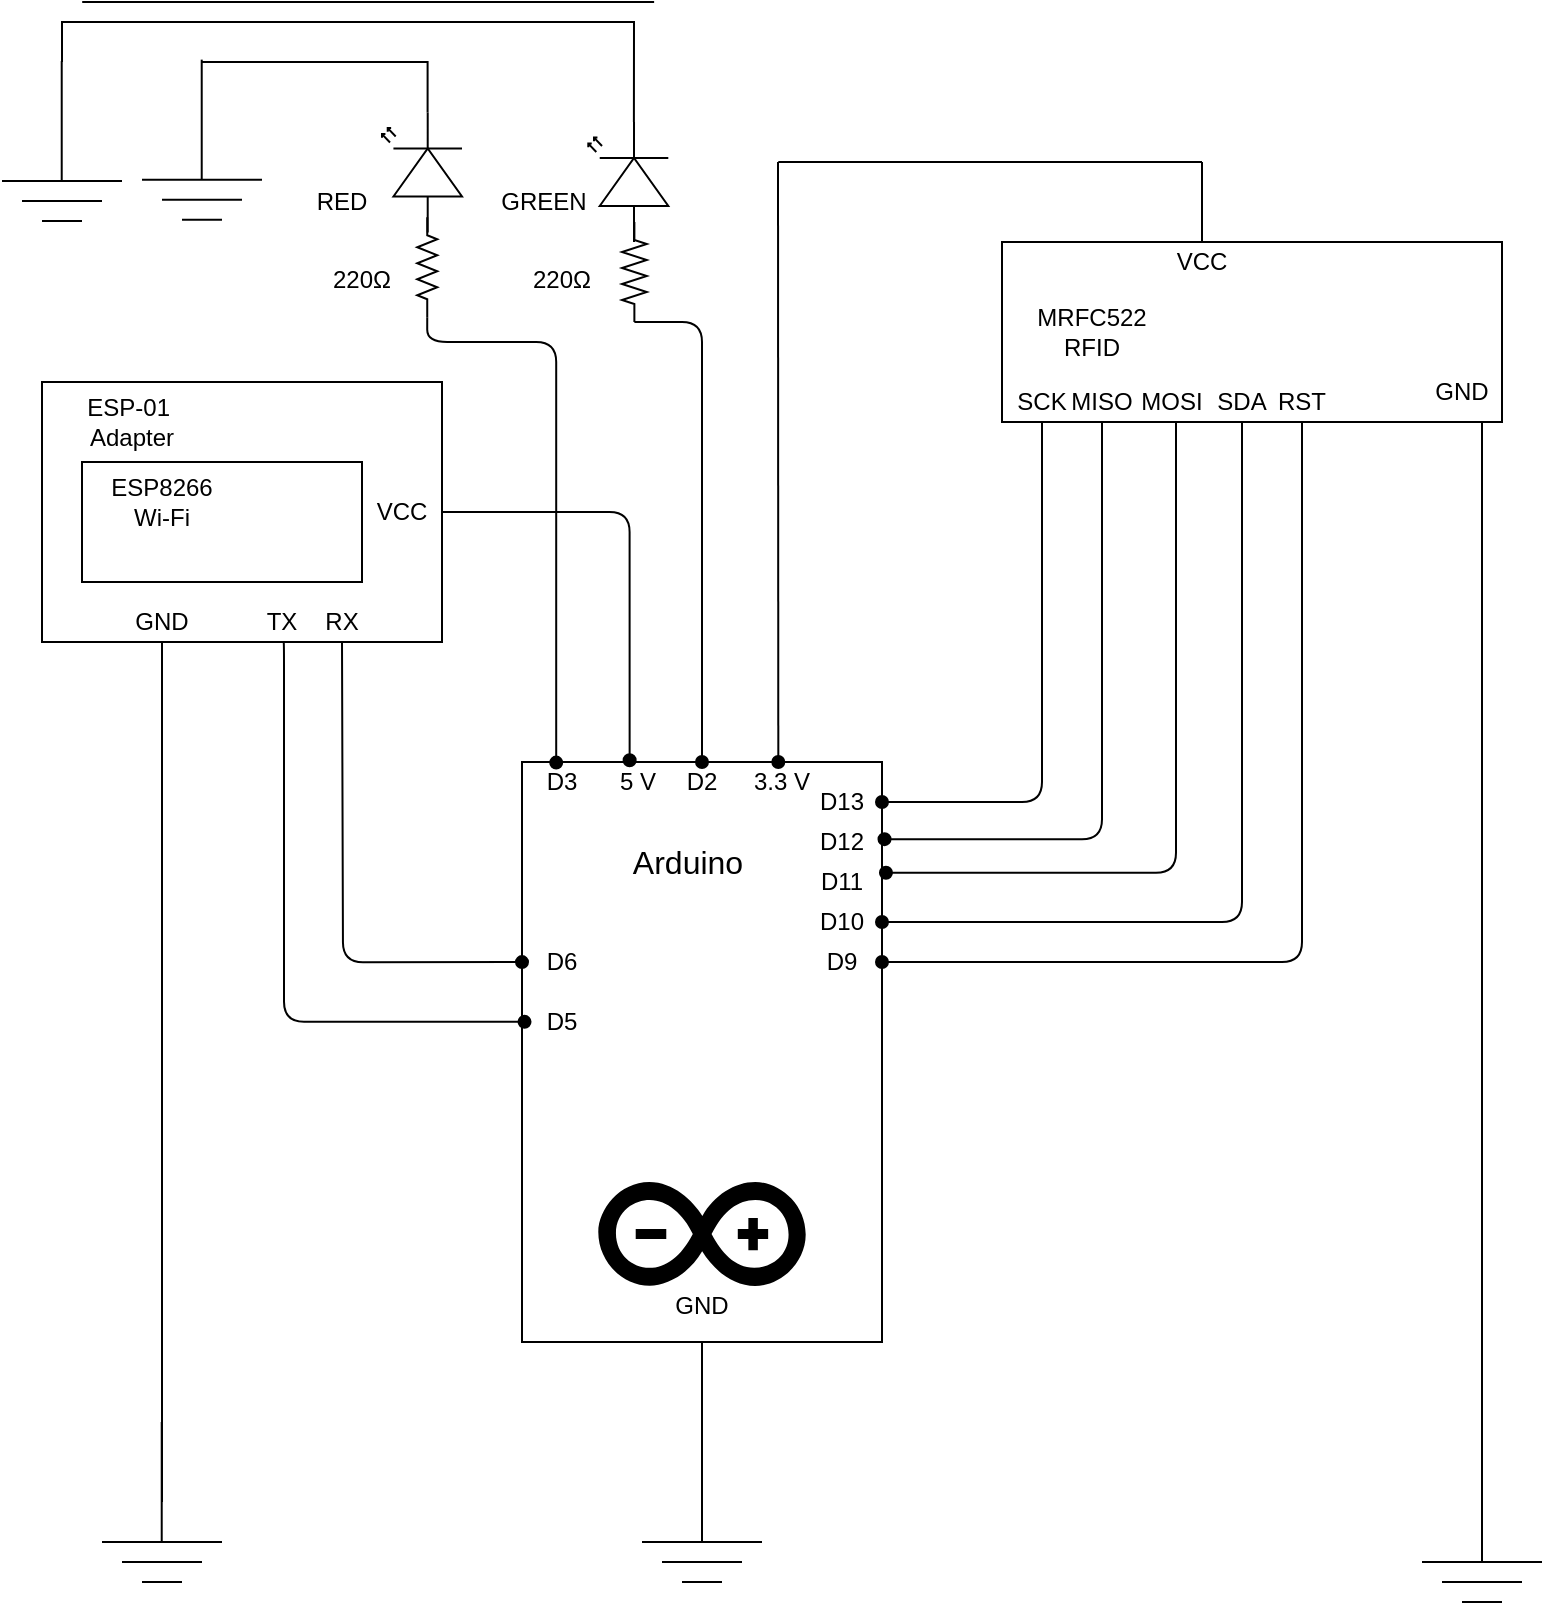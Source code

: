 <mxfile version="12.5.5" type="device"><diagram id="-NuOLiUtLfr7GKdNwXB_" name="Page-1"><mxGraphModel dx="1122" dy="681" grid="1" gridSize="10" guides="1" tooltips="1" connect="1" arrows="1" fold="1" page="1" pageScale="1" pageWidth="850" pageHeight="1100" math="0" shadow="0"><root><mxCell id="0"/><mxCell id="1" parent="0"/><mxCell id="JyCml6tX7AJ6RWZfMC5L-1" value="" style="rounded=0;whiteSpace=wrap;html=1;strokeColor=#000000;" vertex="1" parent="1"><mxGeometry x="300" y="380" width="180" height="290" as="geometry"/></mxCell><mxCell id="JyCml6tX7AJ6RWZfMC5L-2" value="&lt;font style=&quot;font-size: 16px&quot;&gt;Arduino&lt;/font&gt;" style="text;html=1;strokeColor=none;fillColor=none;align=center;verticalAlign=middle;whiteSpace=wrap;rounded=0;" vertex="1" parent="1"><mxGeometry x="338.15" y="420" width="90" height="20" as="geometry"/></mxCell><mxCell id="JyCml6tX7AJ6RWZfMC5L-3" value="" style="dashed=0;outlineConnect=0;html=1;align=center;labelPosition=center;verticalLabelPosition=bottom;verticalAlign=top;shape=mxgraph.weblogos.arduino;fillColor=#000000;strokeColor=none" vertex="1" parent="1"><mxGeometry x="338.15" y="590" width="103.7" height="52" as="geometry"/></mxCell><mxCell id="JyCml6tX7AJ6RWZfMC5L-4" value="" style="rounded=0;whiteSpace=wrap;html=1;" vertex="1" parent="1"><mxGeometry x="540" y="120" width="250" height="90" as="geometry"/></mxCell><mxCell id="JyCml6tX7AJ6RWZfMC5L-5" value="MRFC522&lt;br&gt;RFID" style="text;html=1;strokeColor=none;fillColor=none;align=center;verticalAlign=middle;whiteSpace=wrap;rounded=0;" vertex="1" parent="1"><mxGeometry x="550" y="155" width="70" height="20" as="geometry"/></mxCell><mxCell id="JyCml6tX7AJ6RWZfMC5L-7" value="" style="shape=image;html=1;verticalAlign=top;verticalLabelPosition=bottom;labelBackgroundColor=#ffffff;imageAspect=0;aspect=fixed;image=https://cdn0.iconfinder.com/data/icons/analytic-investment-and-balanced-scorecard/512/11_Basic_Essential_Signal_Ui_Ux-128.png;strokeColor=#000000;fillColor=#000000;rotation=90;" vertex="1" parent="1"><mxGeometry x="690" y="125.25" width="79.5" height="79.5" as="geometry"/></mxCell><mxCell id="JyCml6tX7AJ6RWZfMC5L-8" value="" style="endArrow=none;html=1;startArrow=oval;startFill=1;" edge="1" parent="1"><mxGeometry width="50" height="50" relative="1" as="geometry"><mxPoint x="428.15" y="380" as="sourcePoint"/><mxPoint x="428" y="80" as="targetPoint"/></mxGeometry></mxCell><mxCell id="JyCml6tX7AJ6RWZfMC5L-9" value="" style="endArrow=none;html=1;" edge="1" parent="1"><mxGeometry width="50" height="50" relative="1" as="geometry"><mxPoint x="428.15" y="80" as="sourcePoint"/><mxPoint x="640" y="80" as="targetPoint"/></mxGeometry></mxCell><mxCell id="JyCml6tX7AJ6RWZfMC5L-10" value="" style="endArrow=none;html=1;" edge="1" parent="1"><mxGeometry width="50" height="50" relative="1" as="geometry"><mxPoint x="640" y="120" as="sourcePoint"/><mxPoint x="640" y="80" as="targetPoint"/></mxGeometry></mxCell><mxCell id="JyCml6tX7AJ6RWZfMC5L-11" value="5 V" style="text;html=1;strokeColor=none;fillColor=none;align=center;verticalAlign=middle;whiteSpace=wrap;rounded=0;" vertex="1" parent="1"><mxGeometry x="338.15" y="380" width="40" height="20" as="geometry"/></mxCell><mxCell id="JyCml6tX7AJ6RWZfMC5L-15" value="" style="endArrow=none;html=1;edgeStyle=orthogonalEdgeStyle;startArrow=oval;startFill=1;entryX=0.5;entryY=1;entryDx=0;entryDy=0;exitX=1;exitY=0.5;exitDx=0;exitDy=0;" edge="1" parent="1" source="JyCml6tX7AJ6RWZfMC5L-16" target="JyCml6tX7AJ6RWZfMC5L-18"><mxGeometry width="50" height="50" relative="1" as="geometry"><mxPoint x="482" y="450" as="sourcePoint"/><mxPoint x="665" y="211" as="targetPoint"/><Array as="points"><mxPoint x="660" y="460"/></Array></mxGeometry></mxCell><mxCell id="JyCml6tX7AJ6RWZfMC5L-16" value="D10" style="text;html=1;strokeColor=none;fillColor=none;align=center;verticalAlign=middle;whiteSpace=wrap;rounded=0;" vertex="1" parent="1"><mxGeometry x="440" y="450" width="40" height="20" as="geometry"/></mxCell><mxCell id="JyCml6tX7AJ6RWZfMC5L-18" value="SDA" style="text;html=1;strokeColor=none;fillColor=none;align=center;verticalAlign=middle;whiteSpace=wrap;rounded=0;" vertex="1" parent="1"><mxGeometry x="640" y="190" width="40" height="20" as="geometry"/></mxCell><mxCell id="JyCml6tX7AJ6RWZfMC5L-20" value="" style="endArrow=none;html=1;entryX=0.5;entryY=1;entryDx=0;entryDy=0;edgeStyle=elbowEdgeStyle;exitX=1;exitY=0.5;exitDx=0;exitDy=0;startArrow=oval;startFill=1;" edge="1" parent="1" source="JyCml6tX7AJ6RWZfMC5L-21" target="JyCml6tX7AJ6RWZfMC5L-23"><mxGeometry width="50" height="50" relative="1" as="geometry"><mxPoint x="570" y="400" as="sourcePoint"/><mxPoint x="572" y="212" as="targetPoint"/><Array as="points"><mxPoint x="560" y="230"/><mxPoint x="569" y="310"/></Array></mxGeometry></mxCell><mxCell id="JyCml6tX7AJ6RWZfMC5L-21" value="D13" style="text;html=1;strokeColor=none;fillColor=none;align=center;verticalAlign=middle;whiteSpace=wrap;rounded=0;" vertex="1" parent="1"><mxGeometry x="440" y="390" width="40" height="20" as="geometry"/></mxCell><mxCell id="JyCml6tX7AJ6RWZfMC5L-23" value="SCK" style="text;html=1;strokeColor=none;fillColor=none;align=center;verticalAlign=middle;whiteSpace=wrap;rounded=0;" vertex="1" parent="1"><mxGeometry x="540" y="190" width="40" height="20" as="geometry"/></mxCell><mxCell id="JyCml6tX7AJ6RWZfMC5L-24" value="VCC" style="text;html=1;strokeColor=none;fillColor=none;align=center;verticalAlign=middle;whiteSpace=wrap;rounded=0;" vertex="1" parent="1"><mxGeometry x="620" y="120" width="40" height="20" as="geometry"/></mxCell><mxCell id="JyCml6tX7AJ6RWZfMC5L-26" value="" style="endArrow=none;html=1;startSize=6;endSize=6;edgeStyle=elbowEdgeStyle;exitX=1.011;exitY=0.191;exitDx=0;exitDy=0;startArrow=oval;startFill=1;exitPerimeter=0;entryX=0.349;entryY=1.004;entryDx=0;entryDy=0;entryPerimeter=0;" edge="1" parent="1" source="JyCml6tX7AJ6RWZfMC5L-1" target="JyCml6tX7AJ6RWZfMC5L-4"><mxGeometry width="50" height="50" relative="1" as="geometry"><mxPoint x="589" y="420" as="sourcePoint"/><mxPoint x="589" y="210" as="targetPoint"/><Array as="points"><mxPoint x="627" y="250"/><mxPoint x="610" y="250"/><mxPoint x="590" y="320"/></Array></mxGeometry></mxCell><mxCell id="JyCml6tX7AJ6RWZfMC5L-29" value="D11" style="text;html=1;strokeColor=none;fillColor=none;align=center;verticalAlign=middle;whiteSpace=wrap;rounded=0;" vertex="1" parent="1"><mxGeometry x="440" y="430" width="40" height="20" as="geometry"/></mxCell><mxCell id="JyCml6tX7AJ6RWZfMC5L-30" value="MOSI" style="text;html=1;strokeColor=none;fillColor=none;align=center;verticalAlign=middle;whiteSpace=wrap;rounded=0;" vertex="1" parent="1"><mxGeometry x="605" y="190" width="40" height="20" as="geometry"/></mxCell><mxCell id="JyCml6tX7AJ6RWZfMC5L-32" value="" style="endArrow=none;html=1;entryX=0.5;entryY=1;entryDx=0;entryDy=0;edgeStyle=elbowEdgeStyle;startArrow=oval;startFill=1;exitX=1.007;exitY=0.133;exitDx=0;exitDy=0;exitPerimeter=0;" edge="1" parent="1" source="JyCml6tX7AJ6RWZfMC5L-1"><mxGeometry width="50" height="50" relative="1" as="geometry"><mxPoint x="510" y="420" as="sourcePoint"/><mxPoint x="590" y="210" as="targetPoint"/><Array as="points"><mxPoint x="590" y="230"/><mxPoint x="599" y="310"/></Array></mxGeometry></mxCell><mxCell id="JyCml6tX7AJ6RWZfMC5L-33" value="D12" style="text;html=1;strokeColor=none;fillColor=none;align=center;verticalAlign=middle;whiteSpace=wrap;rounded=0;" vertex="1" parent="1"><mxGeometry x="440" y="410" width="40" height="20" as="geometry"/></mxCell><mxCell id="JyCml6tX7AJ6RWZfMC5L-34" value="MISO" style="text;html=1;strokeColor=none;fillColor=none;align=center;verticalAlign=middle;whiteSpace=wrap;rounded=0;" vertex="1" parent="1"><mxGeometry x="570" y="190" width="40" height="20" as="geometry"/></mxCell><mxCell id="JyCml6tX7AJ6RWZfMC5L-35" value="" style="endArrow=none;html=1;edgeStyle=elbowEdgeStyle;elbow=vertical;endFill=0;" edge="1" parent="1"><mxGeometry width="50" height="50" relative="1" as="geometry"><mxPoint x="780" y="220" as="sourcePoint"/><mxPoint x="780" y="740" as="targetPoint"/><Array as="points"><mxPoint x="460" y="720"/><mxPoint x="790" y="730"/><mxPoint x="760" y="280"/><mxPoint x="710" y="690"/><mxPoint x="630" y="720"/><mxPoint x="750" y="670"/><mxPoint x="560" y="720"/></Array></mxGeometry></mxCell><mxCell id="JyCml6tX7AJ6RWZfMC5L-37" value="" style="endArrow=none;html=1;entryX=0.5;entryY=1;entryDx=0;entryDy=0;" edge="1" parent="1" target="JyCml6tX7AJ6RWZfMC5L-1"><mxGeometry width="50" height="50" relative="1" as="geometry"><mxPoint x="390" y="770" as="sourcePoint"/><mxPoint x="390" y="710" as="targetPoint"/></mxGeometry></mxCell><mxCell id="JyCml6tX7AJ6RWZfMC5L-38" value="" style="endArrow=none;html=1;" edge="1" parent="1"><mxGeometry width="50" height="50" relative="1" as="geometry"><mxPoint x="370" y="780" as="sourcePoint"/><mxPoint x="410" y="780" as="targetPoint"/></mxGeometry></mxCell><mxCell id="JyCml6tX7AJ6RWZfMC5L-39" value="" style="endArrow=none;html=1;" edge="1" parent="1"><mxGeometry width="50" height="50" relative="1" as="geometry"><mxPoint x="360" y="770" as="sourcePoint"/><mxPoint x="420" y="770" as="targetPoint"/></mxGeometry></mxCell><mxCell id="JyCml6tX7AJ6RWZfMC5L-40" value="" style="endArrow=none;html=1;" edge="1" parent="1"><mxGeometry width="50" height="50" relative="1" as="geometry"><mxPoint x="380" y="790" as="sourcePoint"/><mxPoint x="400" y="790" as="targetPoint"/></mxGeometry></mxCell><mxCell id="JyCml6tX7AJ6RWZfMC5L-41" value="GND" style="text;html=1;strokeColor=none;fillColor=none;align=center;verticalAlign=middle;whiteSpace=wrap;rounded=0;" vertex="1" parent="1"><mxGeometry x="370" y="642" width="40" height="20" as="geometry"/></mxCell><mxCell id="JyCml6tX7AJ6RWZfMC5L-42" value="GND" style="text;html=1;strokeColor=none;fillColor=none;align=center;verticalAlign=middle;whiteSpace=wrap;rounded=0;" vertex="1" parent="1"><mxGeometry x="750" y="184.75" width="40" height="20" as="geometry"/></mxCell><mxCell id="JyCml6tX7AJ6RWZfMC5L-44" value="" style="endArrow=none;html=1;edgeStyle=orthogonalEdgeStyle;" edge="1" parent="1"><mxGeometry width="50" height="50" relative="1" as="geometry"><mxPoint x="780" y="210" as="sourcePoint"/><mxPoint x="780" y="230" as="targetPoint"/><Array as="points"><mxPoint x="780" y="220"/></Array></mxGeometry></mxCell><mxCell id="JyCml6tX7AJ6RWZfMC5L-45" value="" style="endArrow=none;html=1;edgeStyle=orthogonalEdgeStyle;startArrow=oval;startFill=1;entryX=0.5;entryY=1;entryDx=0;entryDy=0;exitX=1;exitY=0.5;exitDx=0;exitDy=0;" edge="1" parent="1" source="JyCml6tX7AJ6RWZfMC5L-46" target="JyCml6tX7AJ6RWZfMC5L-47"><mxGeometry width="50" height="50" relative="1" as="geometry"><mxPoint x="490.276" y="469.759" as="sourcePoint"/><mxPoint x="670.276" y="220.103" as="targetPoint"/><Array as="points"><mxPoint x="690" y="480"/></Array></mxGeometry></mxCell><mxCell id="JyCml6tX7AJ6RWZfMC5L-46" value="D9" style="text;html=1;strokeColor=none;fillColor=none;align=center;verticalAlign=middle;whiteSpace=wrap;rounded=0;" vertex="1" parent="1"><mxGeometry x="440" y="470" width="40" height="20" as="geometry"/></mxCell><mxCell id="JyCml6tX7AJ6RWZfMC5L-47" value="RST" style="text;html=1;strokeColor=none;fillColor=none;align=center;verticalAlign=middle;whiteSpace=wrap;rounded=0;" vertex="1" parent="1"><mxGeometry x="670" y="190" width="40" height="20" as="geometry"/></mxCell><mxCell id="JyCml6tX7AJ6RWZfMC5L-48" value="" style="rounded=0;whiteSpace=wrap;html=1;strokeColor=#000000;fillColor=#FFFFFF;" vertex="1" parent="1"><mxGeometry x="60" y="190" width="200" height="130" as="geometry"/></mxCell><mxCell id="JyCml6tX7AJ6RWZfMC5L-49" value="ESP-01&amp;nbsp; Adapter" style="text;html=1;strokeColor=none;fillColor=none;align=center;verticalAlign=middle;whiteSpace=wrap;rounded=0;" vertex="1" parent="1"><mxGeometry x="70" y="200" width="70" height="20" as="geometry"/></mxCell><mxCell id="JyCml6tX7AJ6RWZfMC5L-50" value="" style="rounded=0;whiteSpace=wrap;html=1;strokeColor=#000000;fillColor=#FFFFFF;" vertex="1" parent="1"><mxGeometry x="80" y="230" width="140" height="60" as="geometry"/></mxCell><mxCell id="JyCml6tX7AJ6RWZfMC5L-51" value="ESP8266 Wi-Fi" style="text;html=1;strokeColor=none;fillColor=none;align=center;verticalAlign=middle;whiteSpace=wrap;rounded=0;" vertex="1" parent="1"><mxGeometry x="90" y="240" width="60" height="20" as="geometry"/></mxCell><mxCell id="JyCml6tX7AJ6RWZfMC5L-59" value="" style="shape=image;html=1;verticalAlign=top;verticalLabelPosition=bottom;labelBackgroundColor=#ffffff;imageAspect=0;aspect=fixed;image=https://cdn1.iconfinder.com/data/icons/random-crafticons/48/misc-_wifi_-128.png;strokeColor=#000000;fillColor=#FFFFFF;rotation=-90;" vertex="1" parent="1"><mxGeometry x="170" y="240" width="40" height="40" as="geometry"/></mxCell><mxCell id="JyCml6tX7AJ6RWZfMC5L-60" value="" style="endArrow=none;html=1;edgeStyle=orthogonalEdgeStyle;exitX=0;exitY=0.345;exitDx=0;exitDy=0;exitPerimeter=0;endFill=0;startArrow=oval;startFill=1;" edge="1" parent="1" source="JyCml6tX7AJ6RWZfMC5L-1"><mxGeometry width="50" height="50" relative="1" as="geometry"><mxPoint x="190" y="550" as="sourcePoint"/><mxPoint x="210" y="320" as="targetPoint"/></mxGeometry></mxCell><mxCell id="JyCml6tX7AJ6RWZfMC5L-61" value="D6" style="text;html=1;strokeColor=none;fillColor=none;align=center;verticalAlign=middle;whiteSpace=wrap;rounded=0;" vertex="1" parent="1"><mxGeometry x="300" y="470" width="40" height="20" as="geometry"/></mxCell><mxCell id="JyCml6tX7AJ6RWZfMC5L-62" value="TX" style="text;html=1;strokeColor=none;fillColor=none;align=center;verticalAlign=middle;whiteSpace=wrap;rounded=0;" vertex="1" parent="1"><mxGeometry x="160" y="300" width="40" height="20" as="geometry"/></mxCell><mxCell id="JyCml6tX7AJ6RWZfMC5L-63" value="" style="endArrow=none;html=1;edgeStyle=orthogonalEdgeStyle;exitX=0.007;exitY=0.448;exitDx=0;exitDy=0;exitPerimeter=0;endFill=0;startArrow=oval;startFill=1;entryX=0.604;entryY=0.996;entryDx=0;entryDy=0;entryPerimeter=0;" edge="1" parent="1" source="JyCml6tX7AJ6RWZfMC5L-1" target="JyCml6tX7AJ6RWZfMC5L-48"><mxGeometry width="50" height="50" relative="1" as="geometry"><mxPoint x="270.33" y="500.03" as="sourcePoint"/><mxPoint x="180.33" y="339.98" as="targetPoint"/><Array as="points"><mxPoint x="181" y="510"/><mxPoint x="181" y="322"/></Array></mxGeometry></mxCell><mxCell id="JyCml6tX7AJ6RWZfMC5L-64" value="D5" style="text;html=1;strokeColor=none;fillColor=none;align=center;verticalAlign=middle;whiteSpace=wrap;rounded=0;" vertex="1" parent="1"><mxGeometry x="300" y="500" width="40" height="20" as="geometry"/></mxCell><mxCell id="JyCml6tX7AJ6RWZfMC5L-65" value="RX" style="text;html=1;strokeColor=none;fillColor=none;align=center;verticalAlign=middle;whiteSpace=wrap;rounded=0;" vertex="1" parent="1"><mxGeometry x="190" y="300" width="40" height="20" as="geometry"/></mxCell><mxCell id="JyCml6tX7AJ6RWZfMC5L-66" value="" style="endArrow=none;html=1;edgeStyle=orthogonalEdgeStyle;exitX=0.299;exitY=-0.003;exitDx=0;exitDy=0;exitPerimeter=0;endFill=0;startArrow=oval;startFill=1;entryX=1;entryY=0.5;entryDx=0;entryDy=0;" edge="1" parent="1" source="JyCml6tX7AJ6RWZfMC5L-1" target="JyCml6tX7AJ6RWZfMC5L-48"><mxGeometry width="50" height="50" relative="1" as="geometry"><mxPoint x="310" y="490.05" as="sourcePoint"/><mxPoint x="220" y="330" as="targetPoint"/><Array as="points"><mxPoint x="354" y="255"/></Array></mxGeometry></mxCell><mxCell id="JyCml6tX7AJ6RWZfMC5L-67" value="3.3 V" style="text;html=1;strokeColor=none;fillColor=none;align=center;verticalAlign=middle;whiteSpace=wrap;rounded=0;" vertex="1" parent="1"><mxGeometry x="410" y="380" width="40" height="20" as="geometry"/></mxCell><mxCell id="JyCml6tX7AJ6RWZfMC5L-68" value="VCC" style="text;html=1;strokeColor=none;fillColor=none;align=center;verticalAlign=middle;whiteSpace=wrap;rounded=0;" vertex="1" parent="1"><mxGeometry x="220" y="245" width="40" height="20" as="geometry"/></mxCell><mxCell id="JyCml6tX7AJ6RWZfMC5L-69" value="" style="endArrow=none;html=1;edgeStyle=orthogonalEdgeStyle;endFill=0;startArrow=none;startFill=0;entryX=0.5;entryY=1;entryDx=0;entryDy=0;" edge="1" parent="1" target="JyCml6tX7AJ6RWZfMC5L-70"><mxGeometry width="50" height="50" relative="1" as="geometry"><mxPoint x="120" y="750" as="sourcePoint"/><mxPoint x="120.086" y="550.28" as="targetPoint"/><Array as="points"><mxPoint x="120" y="540"/></Array></mxGeometry></mxCell><mxCell id="JyCml6tX7AJ6RWZfMC5L-70" value="GND" style="text;html=1;strokeColor=none;fillColor=none;align=center;verticalAlign=middle;whiteSpace=wrap;rounded=0;" vertex="1" parent="1"><mxGeometry x="100" y="300" width="40" height="20" as="geometry"/></mxCell><mxCell id="JyCml6tX7AJ6RWZfMC5L-75" value="" style="endArrow=none;html=1;" edge="1" parent="1"><mxGeometry width="50" height="50" relative="1" as="geometry"><mxPoint x="119.86" y="770" as="sourcePoint"/><mxPoint x="119.86" y="710" as="targetPoint"/></mxGeometry></mxCell><mxCell id="JyCml6tX7AJ6RWZfMC5L-76" value="" style="endArrow=none;html=1;" edge="1" parent="1"><mxGeometry width="50" height="50" relative="1" as="geometry"><mxPoint x="100" y="780" as="sourcePoint"/><mxPoint x="140" y="780" as="targetPoint"/></mxGeometry></mxCell><mxCell id="JyCml6tX7AJ6RWZfMC5L-77" value="" style="endArrow=none;html=1;" edge="1" parent="1"><mxGeometry width="50" height="50" relative="1" as="geometry"><mxPoint x="90" y="770" as="sourcePoint"/><mxPoint x="150" y="770" as="targetPoint"/></mxGeometry></mxCell><mxCell id="JyCml6tX7AJ6RWZfMC5L-78" value="" style="endArrow=none;html=1;" edge="1" parent="1"><mxGeometry width="50" height="50" relative="1" as="geometry"><mxPoint x="110" y="790" as="sourcePoint"/><mxPoint x="130" y="790" as="targetPoint"/></mxGeometry></mxCell><mxCell id="JyCml6tX7AJ6RWZfMC5L-79" value="" style="endArrow=none;html=1;" edge="1" parent="1"><mxGeometry width="50" height="50" relative="1" as="geometry"><mxPoint x="780" y="780" as="sourcePoint"/><mxPoint x="780" y="720" as="targetPoint"/></mxGeometry></mxCell><mxCell id="JyCml6tX7AJ6RWZfMC5L-80" value="" style="endArrow=none;html=1;" edge="1" parent="1"><mxGeometry width="50" height="50" relative="1" as="geometry"><mxPoint x="760" y="790" as="sourcePoint"/><mxPoint x="800" y="790" as="targetPoint"/></mxGeometry></mxCell><mxCell id="JyCml6tX7AJ6RWZfMC5L-81" value="" style="endArrow=none;html=1;" edge="1" parent="1"><mxGeometry width="50" height="50" relative="1" as="geometry"><mxPoint x="750" y="780" as="sourcePoint"/><mxPoint x="810" y="780" as="targetPoint"/></mxGeometry></mxCell><mxCell id="JyCml6tX7AJ6RWZfMC5L-82" value="" style="endArrow=none;html=1;" edge="1" parent="1"><mxGeometry width="50" height="50" relative="1" as="geometry"><mxPoint x="770" y="800" as="sourcePoint"/><mxPoint x="790" y="800" as="targetPoint"/></mxGeometry></mxCell><mxCell id="JyCml6tX7AJ6RWZfMC5L-83" value="" style="verticalLabelPosition=bottom;shadow=0;dashed=0;align=center;html=1;verticalAlign=top;shape=mxgraph.electrical.opto_electronics.led_2;pointerEvents=1;strokeColor=#000000;fillColor=#FFFFFF;rotation=-90;" vertex="1" parent="1"><mxGeometry x="323.15" y="70" width="60" height="40" as="geometry"/></mxCell><mxCell id="JyCml6tX7AJ6RWZfMC5L-85" value="RED" style="text;html=1;strokeColor=none;fillColor=none;align=center;verticalAlign=middle;whiteSpace=wrap;rounded=0;" vertex="1" parent="1"><mxGeometry x="190" y="90" width="40" height="20" as="geometry"/></mxCell><mxCell id="JyCml6tX7AJ6RWZfMC5L-106" style="edgeStyle=orthogonalEdgeStyle;rounded=0;orthogonalLoop=1;jettySize=auto;html=1;exitX=1;exitY=0.57;exitDx=0;exitDy=0;exitPerimeter=0;startArrow=none;startFill=0;startSize=6;endArrow=none;endFill=0;endSize=6;" edge="1" parent="1" source="JyCml6tX7AJ6RWZfMC5L-86"><mxGeometry relative="1" as="geometry"><mxPoint x="140" y="30" as="targetPoint"/><Array as="points"><mxPoint x="253" y="30"/></Array></mxGeometry></mxCell><mxCell id="JyCml6tX7AJ6RWZfMC5L-86" value="" style="verticalLabelPosition=bottom;shadow=0;dashed=0;align=center;html=1;verticalAlign=top;shape=mxgraph.electrical.opto_electronics.led_2;pointerEvents=1;strokeColor=#000000;fillColor=#FFFFFF;rotation=-90;" vertex="1" parent="1"><mxGeometry x="220" y="65.25" width="60" height="40" as="geometry"/></mxCell><mxCell id="JyCml6tX7AJ6RWZfMC5L-87" value="GREEN" style="text;html=1;strokeColor=none;fillColor=none;align=center;verticalAlign=middle;whiteSpace=wrap;rounded=0;" vertex="1" parent="1"><mxGeometry x="291.19" y="90" width="40" height="20" as="geometry"/></mxCell><mxCell id="JyCml6tX7AJ6RWZfMC5L-89" value="" style="pointerEvents=1;verticalLabelPosition=bottom;shadow=0;dashed=0;align=center;html=1;verticalAlign=top;shape=mxgraph.electrical.resistors.resistor_2;strokeColor=#000000;fillColor=#FFFFFF;rotation=90;" vertex="1" parent="1"><mxGeometry x="331.19" y="128.81" width="50" height="12.38" as="geometry"/></mxCell><mxCell id="JyCml6tX7AJ6RWZfMC5L-90" value="" style="pointerEvents=1;verticalLabelPosition=bottom;shadow=0;dashed=0;align=center;html=1;verticalAlign=top;shape=mxgraph.electrical.resistors.resistor_2;strokeColor=#000000;fillColor=#FFFFFF;rotation=90;" vertex="1" parent="1"><mxGeometry x="227.62" y="127.62" width="50" height="10" as="geometry"/></mxCell><mxCell id="JyCml6tX7AJ6RWZfMC5L-91" value="220Ω" style="text;html=1;strokeColor=none;fillColor=none;align=center;verticalAlign=middle;whiteSpace=wrap;rounded=0;" vertex="1" parent="1"><mxGeometry x="200" y="128.81" width="40" height="20" as="geometry"/></mxCell><mxCell id="JyCml6tX7AJ6RWZfMC5L-94" value="220Ω" style="text;html=1;strokeColor=none;fillColor=none;align=center;verticalAlign=middle;whiteSpace=wrap;rounded=0;" vertex="1" parent="1"><mxGeometry x="300" y="128.81" width="40" height="20" as="geometry"/></mxCell><mxCell id="JyCml6tX7AJ6RWZfMC5L-95" value="" style="endArrow=none;html=1;entryX=1;entryY=0.5;entryDx=0;entryDy=0;entryPerimeter=0;edgeStyle=orthogonalEdgeStyle;exitX=0.5;exitY=0;exitDx=0;exitDy=0;startArrow=oval;startFill=1;" edge="1" parent="1" source="JyCml6tX7AJ6RWZfMC5L-1" target="JyCml6tX7AJ6RWZfMC5L-89"><mxGeometry width="50" height="50" relative="1" as="geometry"><mxPoint x="356" y="380" as="sourcePoint"/><mxPoint x="370" y="200" as="targetPoint"/><Array as="points"><mxPoint x="390" y="160"/></Array></mxGeometry></mxCell><mxCell id="JyCml6tX7AJ6RWZfMC5L-96" value="" style="endArrow=none;html=1;entryX=1;entryY=0.5;entryDx=0;entryDy=0;entryPerimeter=0;edgeStyle=orthogonalEdgeStyle;exitX=0.095;exitY=0.001;exitDx=0;exitDy=0;startArrow=oval;startFill=1;exitPerimeter=0;" edge="1" parent="1" source="JyCml6tX7AJ6RWZfMC5L-1" target="JyCml6tX7AJ6RWZfMC5L-90"><mxGeometry width="50" height="50" relative="1" as="geometry"><mxPoint x="366.333" y="389.833" as="sourcePoint"/><mxPoint x="366.333" y="169.833" as="targetPoint"/><Array as="points"><mxPoint x="317" y="170"/><mxPoint x="252" y="170"/></Array></mxGeometry></mxCell><mxCell id="JyCml6tX7AJ6RWZfMC5L-103" value="" style="endArrow=none;html=1;" edge="1" parent="1"><mxGeometry width="50" height="50" relative="1" as="geometry"><mxPoint x="170.0" y="88.82" as="sourcePoint"/><mxPoint x="110.0" y="88.82" as="targetPoint"/></mxGeometry></mxCell><mxCell id="JyCml6tX7AJ6RWZfMC5L-105" value="" style="group" vertex="1" connectable="0" parent="1"><mxGeometry x="120.0" y="28.82" width="40" height="80" as="geometry"/></mxCell><mxCell id="JyCml6tX7AJ6RWZfMC5L-101" value="" style="endArrow=none;html=1;" edge="1" parent="JyCml6tX7AJ6RWZfMC5L-105"><mxGeometry width="50" height="50" relative="1" as="geometry"><mxPoint x="19.86" as="sourcePoint"/><mxPoint x="19.86" y="60.0" as="targetPoint"/></mxGeometry></mxCell><mxCell id="JyCml6tX7AJ6RWZfMC5L-102" value="" style="endArrow=none;html=1;" edge="1" parent="JyCml6tX7AJ6RWZfMC5L-105"><mxGeometry width="50" height="50" relative="1" as="geometry"><mxPoint x="40" y="70" as="sourcePoint"/><mxPoint y="70" as="targetPoint"/></mxGeometry></mxCell><mxCell id="JyCml6tX7AJ6RWZfMC5L-104" value="" style="endArrow=none;html=1;" edge="1" parent="JyCml6tX7AJ6RWZfMC5L-105"><mxGeometry width="50" height="50" relative="1" as="geometry"><mxPoint x="30" y="80" as="sourcePoint"/><mxPoint x="10" y="80" as="targetPoint"/></mxGeometry></mxCell><mxCell id="JyCml6tX7AJ6RWZfMC5L-113" value="" style="endArrow=none;html=1;" edge="1" parent="1"><mxGeometry width="50" height="50" relative="1" as="geometry"><mxPoint x="40" y="89.52" as="sourcePoint"/><mxPoint x="100" y="89.52" as="targetPoint"/></mxGeometry></mxCell><mxCell id="JyCml6tX7AJ6RWZfMC5L-115" value="" style="group" vertex="1" connectable="0" parent="1"><mxGeometry x="50" y="29.52" width="40" height="80" as="geometry"/></mxCell><mxCell id="JyCml6tX7AJ6RWZfMC5L-111" value="" style="endArrow=none;html=1;" edge="1" parent="JyCml6tX7AJ6RWZfMC5L-115"><mxGeometry width="50" height="50" relative="1" as="geometry"><mxPoint x="19.86" y="60" as="sourcePoint"/><mxPoint x="19.86" as="targetPoint"/></mxGeometry></mxCell><mxCell id="JyCml6tX7AJ6RWZfMC5L-112" value="" style="endArrow=none;html=1;" edge="1" parent="JyCml6tX7AJ6RWZfMC5L-115"><mxGeometry width="50" height="50" relative="1" as="geometry"><mxPoint y="70" as="sourcePoint"/><mxPoint x="40" y="70" as="targetPoint"/></mxGeometry></mxCell><mxCell id="JyCml6tX7AJ6RWZfMC5L-114" value="" style="endArrow=none;html=1;" edge="1" parent="JyCml6tX7AJ6RWZfMC5L-115"><mxGeometry width="50" height="50" relative="1" as="geometry"><mxPoint x="10" y="80" as="sourcePoint"/><mxPoint x="30" y="80" as="targetPoint"/></mxGeometry></mxCell><mxCell id="JyCml6tX7AJ6RWZfMC5L-116" style="edgeStyle=orthogonalEdgeStyle;rounded=0;orthogonalLoop=1;jettySize=auto;html=1;exitX=1;exitY=0.57;exitDx=0;exitDy=0;exitPerimeter=0;startArrow=none;startFill=0;startSize=6;endArrow=none;endFill=0;endSize=6;" edge="1" parent="1" source="JyCml6tX7AJ6RWZfMC5L-83"><mxGeometry relative="1" as="geometry"><mxPoint x="70" y="30" as="targetPoint"/><mxPoint x="362.667" y="35.333" as="sourcePoint"/><Array as="points"><mxPoint x="356" y="10"/><mxPoint x="70" y="10"/></Array></mxGeometry></mxCell><mxCell id="JyCml6tX7AJ6RWZfMC5L-117" value="D3" style="text;html=1;strokeColor=none;fillColor=none;align=center;verticalAlign=middle;whiteSpace=wrap;rounded=0;" vertex="1" parent="1"><mxGeometry x="300" y="380" width="40" height="20" as="geometry"/></mxCell><mxCell id="JyCml6tX7AJ6RWZfMC5L-119" value="D2" style="text;html=1;strokeColor=none;fillColor=none;align=center;verticalAlign=middle;whiteSpace=wrap;rounded=0;" vertex="1" parent="1"><mxGeometry x="370" y="380" width="40" height="20" as="geometry"/></mxCell><mxCell id="JyCml6tX7AJ6RWZfMC5L-120" style="edgeStyle=orthogonalEdgeStyle;rounded=0;orthogonalLoop=1;jettySize=auto;html=1;startArrow=none;startFill=0;startSize=6;endArrow=none;endFill=0;endSize=6;" edge="1" parent="1"><mxGeometry relative="1" as="geometry"><mxPoint x="80.06" y="-0.05" as="targetPoint"/><mxPoint x="366.06" y="-0.05" as="sourcePoint"/><Array as="points"><mxPoint x="365.92" y="0.34"/><mxPoint x="79.92" y="0.34"/></Array></mxGeometry></mxCell></root></mxGraphModel></diagram></mxfile>